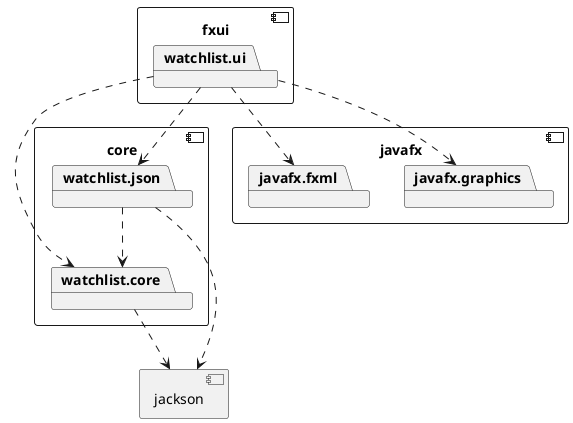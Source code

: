 @startuml pakkediagram

component core {
  package watchlist.core
  package watchlist.json
}

component jackson {
}

component fxui {
  package watchlist.ui
}

component javafx {
  package javafx.graphics
  package javafx.fxml
}

watchlist.core ..> jackson
watchlist.json ..> jackson

watchlist.json ..> watchlist.core

watchlist.ui ..> watchlist.core
watchlist.ui ..> watchlist.json
watchlist.ui ..> javafx.fxml
watchlist.ui ..> javafx.graphics

@enduml
